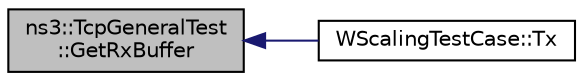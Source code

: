 digraph "ns3::TcpGeneralTest::GetRxBuffer"
{
  edge [fontname="Helvetica",fontsize="10",labelfontname="Helvetica",labelfontsize="10"];
  node [fontname="Helvetica",fontsize="10",shape=record];
  rankdir="LR";
  Node1 [label="ns3::TcpGeneralTest\l::GetRxBuffer",height=0.2,width=0.4,color="black", fillcolor="grey75", style="filled", fontcolor="black"];
  Node1 -> Node2 [dir="back",color="midnightblue",fontsize="10",style="solid"];
  Node2 [label="WScalingTestCase::Tx",height=0.2,width=0.4,color="black", fillcolor="white", style="filled",URL="$d7/d9a/classWScalingTestCase.html#a9246c9308c1ea06ada919f0981290f11",tooltip="Packet transmitted down to IP layer. "];
}
